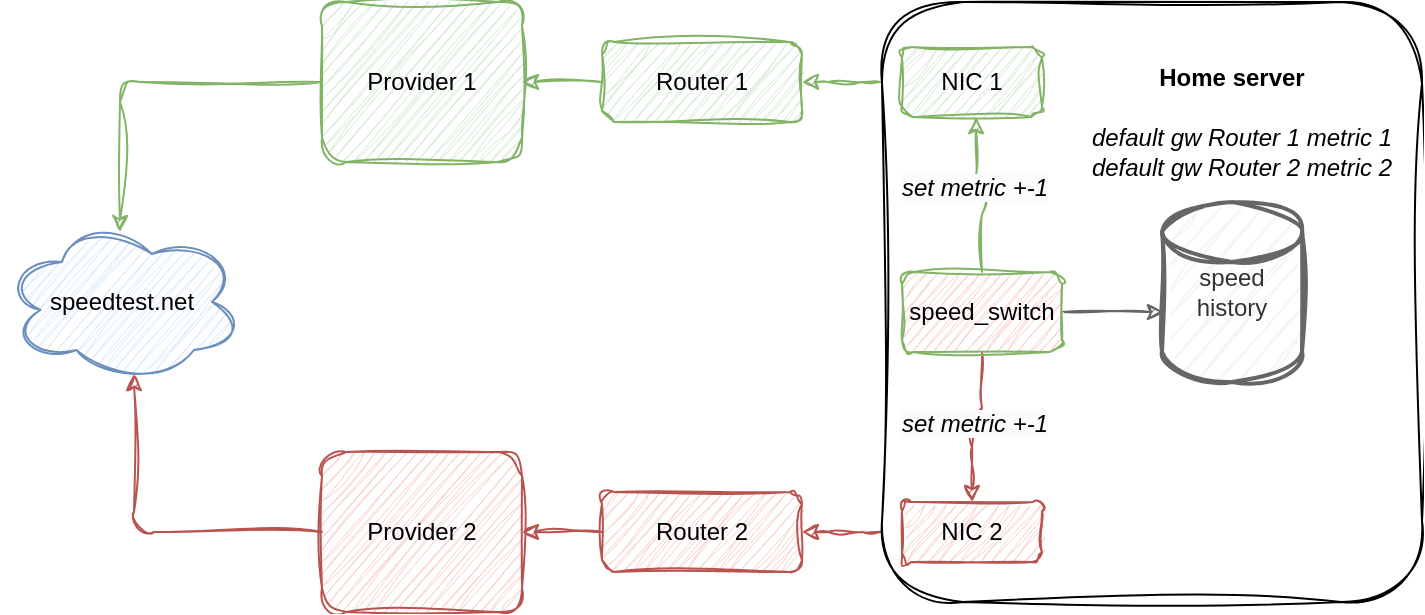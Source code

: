<mxfile version="24.8.9">
  <diagram name="Страница — 1" id="7uPKy7QNDlu1PSwly8hl">
    <mxGraphModel dx="2261" dy="746" grid="1" gridSize="10" guides="1" tooltips="1" connect="1" arrows="1" fold="1" page="1" pageScale="1" pageWidth="827" pageHeight="1169" math="0" shadow="0">
      <root>
        <mxCell id="0" />
        <mxCell id="1" parent="0" />
        <mxCell id="mwH9mIfmXYlc04-R90El-76" value="" style="edgeStyle=orthogonalEdgeStyle;rounded=1;orthogonalLoop=1;jettySize=auto;html=1;entryX=0.006;entryY=0.883;entryDx=0;entryDy=0;entryPerimeter=0;endArrow=none;endFill=0;startArrow=classic;startFill=1;labelBackgroundColor=none;fontColor=default;sketch=1;curveFitting=1;jiggle=2;fillColor=#f8cecc;strokeColor=#b85450;" edge="1" parent="1" source="mwH9mIfmXYlc04-R90El-9" target="mwH9mIfmXYlc04-R90El-38">
          <mxGeometry relative="1" as="geometry" />
        </mxCell>
        <mxCell id="mwH9mIfmXYlc04-R90El-9" value="Router 2" style="whiteSpace=wrap;html=1;align=center;labelBackgroundColor=none;sketch=1;curveFitting=1;jiggle=2;rounded=1;fillColor=#f8cecc;strokeColor=#b85450;" vertex="1" parent="1">
          <mxGeometry x="170" y="525" width="100" height="40" as="geometry" />
        </mxCell>
        <mxCell id="mwH9mIfmXYlc04-R90El-75" value="" style="edgeStyle=orthogonalEdgeStyle;rounded=1;orthogonalLoop=1;jettySize=auto;html=1;endArrow=none;endFill=0;startArrow=classic;startFill=1;labelBackgroundColor=none;fontColor=default;sketch=1;curveFitting=1;jiggle=2;fillColor=#d5e8d4;strokeColor=#82b366;" edge="1" parent="1" source="mwH9mIfmXYlc04-R90El-10">
          <mxGeometry relative="1" as="geometry">
            <mxPoint x="309" y="320" as="targetPoint" />
          </mxGeometry>
        </mxCell>
        <mxCell id="mwH9mIfmXYlc04-R90El-10" value="Router 1" style="whiteSpace=wrap;html=1;align=center;labelBackgroundColor=none;sketch=1;curveFitting=1;jiggle=2;rounded=1;fillColor=#d5e8d4;strokeColor=#82b366;" vertex="1" parent="1">
          <mxGeometry x="170" y="300" width="100" height="40" as="geometry" />
        </mxCell>
        <mxCell id="mwH9mIfmXYlc04-R90El-14" value="" style="edgeStyle=orthogonalEdgeStyle;rounded=1;orthogonalLoop=1;jettySize=auto;html=1;startArrow=classic;startFill=1;endArrow=none;endFill=0;labelBackgroundColor=none;fontColor=default;sketch=1;curveFitting=1;jiggle=2;fillColor=#d5e8d4;strokeColor=#82b366;" edge="1" parent="1" source="mwH9mIfmXYlc04-R90El-11" target="mwH9mIfmXYlc04-R90El-10">
          <mxGeometry relative="1" as="geometry" />
        </mxCell>
        <mxCell id="mwH9mIfmXYlc04-R90El-57" value="" style="edgeStyle=orthogonalEdgeStyle;rounded=1;orthogonalLoop=1;jettySize=auto;html=1;entryX=0.492;entryY=0.063;entryDx=0;entryDy=0;entryPerimeter=0;labelBackgroundColor=none;fontColor=default;sketch=1;curveFitting=1;jiggle=2;fillColor=#d5e8d4;strokeColor=#82b366;" edge="1" parent="1" source="mwH9mIfmXYlc04-R90El-11" target="mwH9mIfmXYlc04-R90El-69">
          <mxGeometry relative="1" as="geometry">
            <mxPoint y="420" as="targetPoint" />
          </mxGeometry>
        </mxCell>
        <mxCell id="mwH9mIfmXYlc04-R90El-11" value="Provider 1" style="whiteSpace=wrap;html=1;align=center;labelBackgroundColor=none;sketch=1;curveFitting=1;jiggle=2;rounded=1;fillColor=#d5e8d4;strokeColor=#82b366;" vertex="1" parent="1">
          <mxGeometry x="30" y="280" width="100" height="80" as="geometry" />
        </mxCell>
        <mxCell id="mwH9mIfmXYlc04-R90El-18" value="" style="edgeStyle=orthogonalEdgeStyle;rounded=1;orthogonalLoop=1;jettySize=auto;html=1;startArrow=classic;startFill=1;endArrow=none;endFill=0;labelBackgroundColor=none;fontColor=default;sketch=1;curveFitting=1;jiggle=2;fillColor=#f8cecc;strokeColor=#b85450;" edge="1" parent="1" source="mwH9mIfmXYlc04-R90El-13" target="mwH9mIfmXYlc04-R90El-9">
          <mxGeometry relative="1" as="geometry" />
        </mxCell>
        <mxCell id="mwH9mIfmXYlc04-R90El-58" value="" style="edgeStyle=orthogonalEdgeStyle;rounded=1;orthogonalLoop=1;jettySize=auto;html=1;entryX=0.55;entryY=0.95;entryDx=0;entryDy=0;entryPerimeter=0;exitX=0;exitY=0.5;exitDx=0;exitDy=0;labelBackgroundColor=none;fontColor=default;sketch=1;curveFitting=1;jiggle=2;fillColor=#f8cecc;strokeColor=#b85450;" edge="1" parent="1" source="mwH9mIfmXYlc04-R90El-13" target="mwH9mIfmXYlc04-R90El-69">
          <mxGeometry relative="1" as="geometry">
            <mxPoint y="450" as="targetPoint" />
          </mxGeometry>
        </mxCell>
        <mxCell id="mwH9mIfmXYlc04-R90El-13" value="Provider 2" style="whiteSpace=wrap;html=1;align=center;labelBackgroundColor=none;sketch=1;curveFitting=1;jiggle=2;rounded=1;fillColor=#f8cecc;strokeColor=#b85450;" vertex="1" parent="1">
          <mxGeometry x="30" y="505" width="100" height="80" as="geometry" />
        </mxCell>
        <mxCell id="mwH9mIfmXYlc04-R90El-38" value="" style="whiteSpace=wrap;html=1;align=center;labelBackgroundColor=none;sketch=1;curveFitting=1;jiggle=2;rounded=1;" vertex="1" parent="1">
          <mxGeometry x="310" y="280" width="270" height="300" as="geometry" />
        </mxCell>
        <mxCell id="mwH9mIfmXYlc04-R90El-39" value="speed history" style="strokeWidth=2;html=1;shape=mxgraph.flowchart.database;whiteSpace=wrap;labelBackgroundColor=none;sketch=1;curveFitting=1;jiggle=2;rounded=1;fillColor=#f5f5f5;fontColor=#333333;strokeColor=#666666;" vertex="1" parent="1">
          <mxGeometry x="450" y="380" width="70" height="90" as="geometry" />
        </mxCell>
        <mxCell id="mwH9mIfmXYlc04-R90El-59" value="" style="edgeStyle=orthogonalEdgeStyle;rounded=1;orthogonalLoop=1;jettySize=auto;html=1;entryX=0.014;entryY=0.611;entryDx=0;entryDy=0;entryPerimeter=0;labelBackgroundColor=none;fontColor=default;sketch=1;curveFitting=1;jiggle=2;fillColor=#f5f5f5;strokeColor=#666666;" edge="1" parent="1" source="mwH9mIfmXYlc04-R90El-40" target="mwH9mIfmXYlc04-R90El-39">
          <mxGeometry relative="1" as="geometry" />
        </mxCell>
        <mxCell id="mwH9mIfmXYlc04-R90El-63" value="" style="edgeStyle=orthogonalEdgeStyle;rounded=1;orthogonalLoop=1;jettySize=auto;html=1;entryX=0.529;entryY=1;entryDx=0;entryDy=0;entryPerimeter=0;labelBackgroundColor=none;fontColor=default;sketch=1;curveFitting=1;jiggle=2;fillColor=#d5e8d4;strokeColor=#82b366;" edge="1" parent="1" source="mwH9mIfmXYlc04-R90El-40" target="mwH9mIfmXYlc04-R90El-41">
          <mxGeometry relative="1" as="geometry" />
        </mxCell>
        <mxCell id="mwH9mIfmXYlc04-R90El-67" value="&lt;i style=&quot;font-size: 12px; text-wrap-mode: wrap; background-color: rgb(251, 251, 251);&quot;&gt;set metric +-1&lt;/i&gt;" style="edgeLabel;html=1;align=center;verticalAlign=middle;resizable=0;points=[];labelBackgroundColor=none;sketch=1;curveFitting=1;jiggle=2;rounded=1;" vertex="1" connectable="0" parent="mwH9mIfmXYlc04-R90El-63">
          <mxGeometry x="0.126" y="1" relative="1" as="geometry">
            <mxPoint as="offset" />
          </mxGeometry>
        </mxCell>
        <mxCell id="mwH9mIfmXYlc04-R90El-65" value="" style="edgeStyle=orthogonalEdgeStyle;rounded=1;orthogonalLoop=1;jettySize=auto;html=1;labelBackgroundColor=none;fontColor=default;sketch=1;curveFitting=1;jiggle=2;fillColor=#f8cecc;strokeColor=#b85450;" edge="1" parent="1" source="mwH9mIfmXYlc04-R90El-40" target="mwH9mIfmXYlc04-R90El-52">
          <mxGeometry relative="1" as="geometry" />
        </mxCell>
        <mxCell id="mwH9mIfmXYlc04-R90El-68" value="&lt;i style=&quot;font-size: 12px; text-wrap-mode: wrap; background-color: rgb(251, 251, 251);&quot;&gt;set metric +-1&lt;/i&gt;" style="edgeLabel;html=1;align=center;verticalAlign=middle;resizable=0;points=[];labelBackgroundColor=none;sketch=1;curveFitting=1;jiggle=2;rounded=1;" vertex="1" connectable="0" parent="mwH9mIfmXYlc04-R90El-65">
          <mxGeometry x="-0.095" y="-4" relative="1" as="geometry">
            <mxPoint as="offset" />
          </mxGeometry>
        </mxCell>
        <mxCell id="mwH9mIfmXYlc04-R90El-40" value="speed_switch" style="whiteSpace=wrap;html=1;align=center;labelBackgroundColor=none;sketch=1;curveFitting=1;jiggle=2;rounded=1;fillColor=#F8CECC;strokeColor=#82b366;" vertex="1" parent="1">
          <mxGeometry x="320" y="415" width="80" height="40" as="geometry" />
        </mxCell>
        <mxCell id="mwH9mIfmXYlc04-R90El-41" value="NIC 1" style="whiteSpace=wrap;html=1;align=center;labelBackgroundColor=none;sketch=1;curveFitting=1;jiggle=2;rounded=1;fillColor=#d5e8d4;strokeColor=#82b366;" vertex="1" parent="1">
          <mxGeometry x="320" y="302.5" width="70" height="35" as="geometry" />
        </mxCell>
        <mxCell id="mwH9mIfmXYlc04-R90El-51" value="&lt;div&gt;&lt;i&gt;&lt;br&gt;&lt;/i&gt;&lt;/div&gt;&lt;div&gt;&lt;i&gt;default gw Router 1 metric 1&lt;/i&gt;&lt;i&gt;&lt;/i&gt;&lt;/div&gt;&lt;div&gt;&lt;i&gt;default gw Router 2 metric 2&lt;/i&gt;&lt;/div&gt;&lt;div&gt;&lt;i&gt;&lt;br&gt;&lt;/i&gt;&lt;/div&gt;" style="text;html=1;align=center;verticalAlign=middle;whiteSpace=wrap;rounded=1;labelBackgroundColor=none;sketch=1;curveFitting=1;jiggle=2;" vertex="1" parent="1">
          <mxGeometry x="400" y="340" width="180" height="30" as="geometry" />
        </mxCell>
        <mxCell id="mwH9mIfmXYlc04-R90El-52" value="NIC 2" style="whiteSpace=wrap;html=1;align=center;labelBackgroundColor=none;sketch=1;curveFitting=1;jiggle=2;rounded=1;fillColor=#f8cecc;strokeColor=#b85450;" vertex="1" parent="1">
          <mxGeometry x="320" y="530" width="70" height="30" as="geometry" />
        </mxCell>
        <mxCell id="mwH9mIfmXYlc04-R90El-69" value="speedtest.net" style="ellipse;shape=cloud;whiteSpace=wrap;html=1;labelBackgroundColor=none;sketch=1;curveFitting=1;jiggle=2;rounded=1;fillColor=#dae8fc;strokeColor=#6c8ebf;" vertex="1" parent="1">
          <mxGeometry x="-130" y="390" width="120" height="80" as="geometry" />
        </mxCell>
        <mxCell id="mwH9mIfmXYlc04-R90El-70" value="&lt;b&gt;Home server&lt;/b&gt;" style="text;html=1;align=center;verticalAlign=middle;whiteSpace=wrap;rounded=1;labelBackgroundColor=none;sketch=1;curveFitting=1;jiggle=2;" vertex="1" parent="1">
          <mxGeometry x="395" y="302.5" width="180" height="30" as="geometry" />
        </mxCell>
      </root>
    </mxGraphModel>
  </diagram>
</mxfile>
